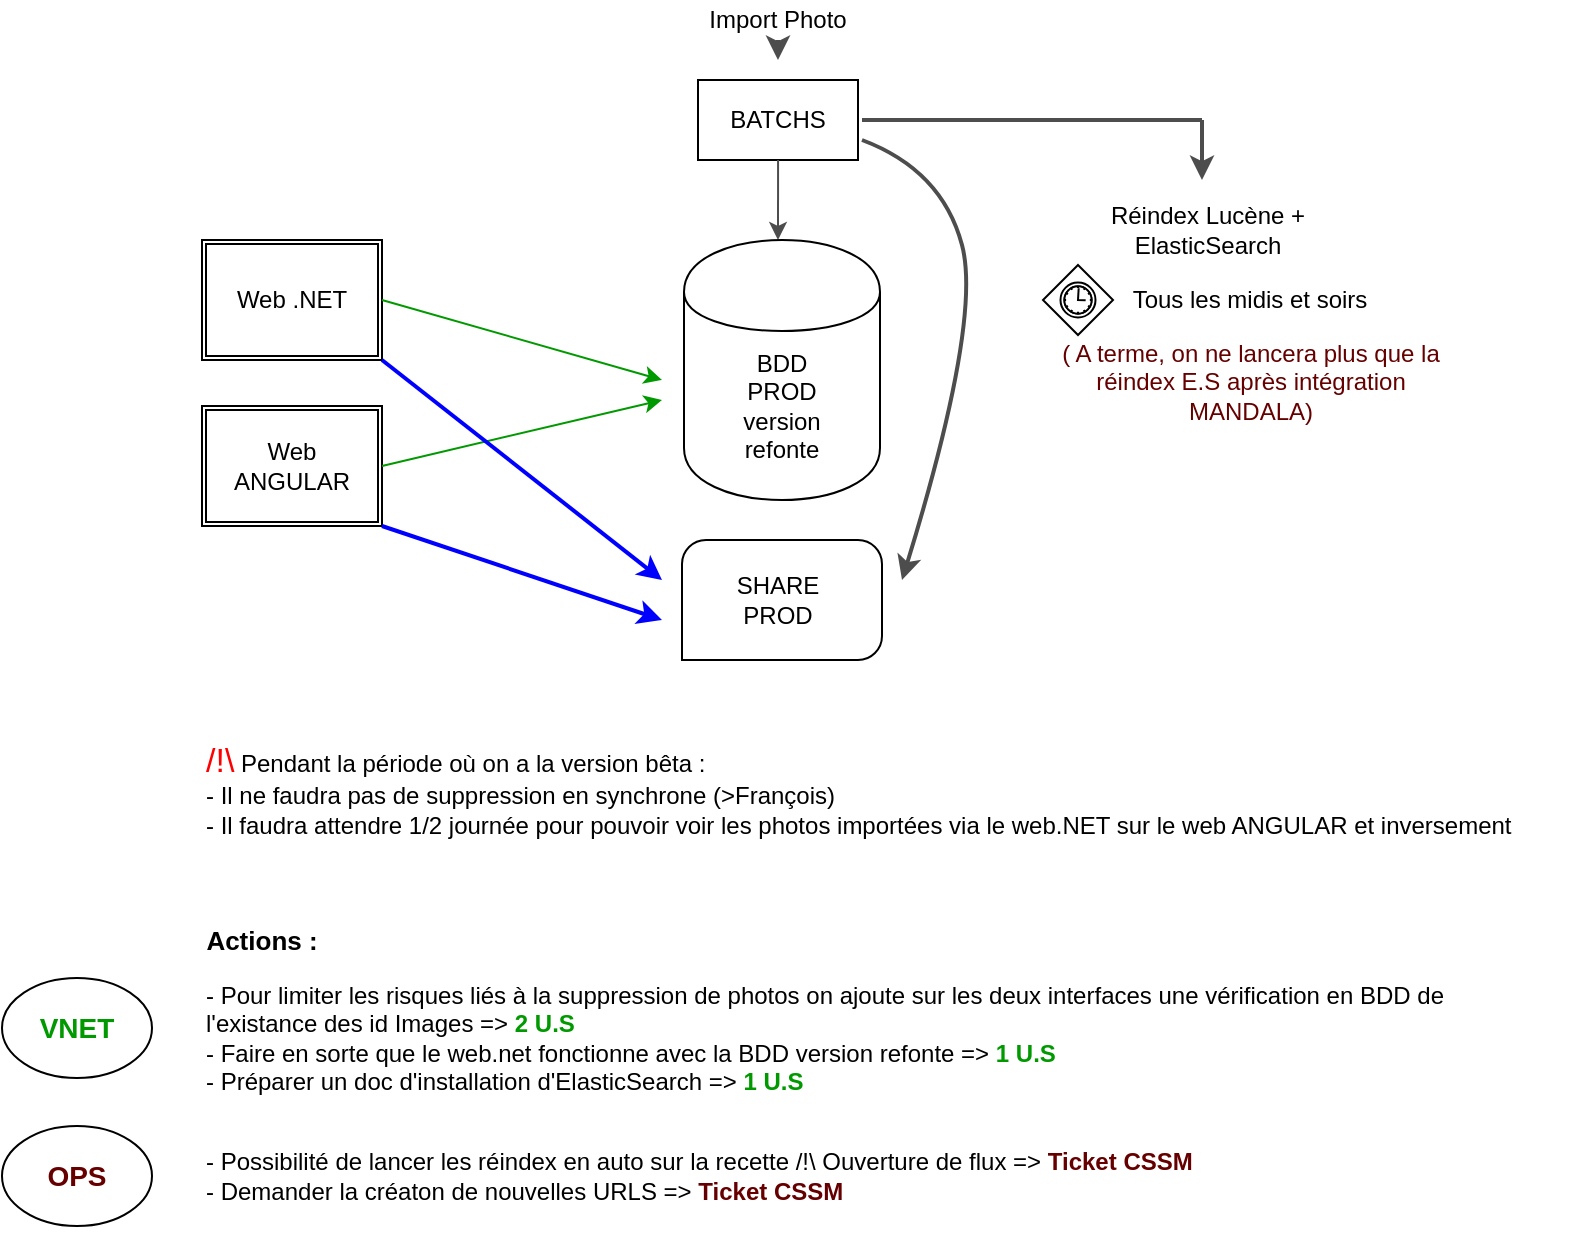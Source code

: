 <mxfile pages="1" version="11.2.9" type="github"><diagram id="4Ym69-N7P1zhP8ATjkzT" name="Page-1"><mxGraphModel dx="854" dy="465" grid="1" gridSize="10" guides="1" tooltips="1" connect="1" arrows="1" fold="1" page="1" pageScale="1" pageWidth="827" pageHeight="1169" math="0" shadow="0"><root><mxCell id="0"/><mxCell id="1" parent="0"/><mxCell id="7bjQOUpqDw-oENlanU0Y-1" value="BATCHS" style="rounded=0;whiteSpace=wrap;html=1;" vertex="1" parent="1"><mxGeometry x="378" y="90" width="80" height="40" as="geometry"/></mxCell><mxCell id="7bjQOUpqDw-oENlanU0Y-2" value="Import Photo" style="text;html=1;strokeColor=none;fillColor=none;align=center;verticalAlign=middle;whiteSpace=wrap;rounded=0;" vertex="1" parent="1"><mxGeometry x="378" y="50" width="80" height="20" as="geometry"/></mxCell><mxCell id="7bjQOUpqDw-oENlanU0Y-3" value="" style="endArrow=classic;html=1;exitX=0.417;exitY=1;exitDx=0;exitDy=0;exitPerimeter=0;strokeColor=#4D4D4D;" edge="1" parent="1"><mxGeometry width="50" height="50" relative="1" as="geometry"><mxPoint x="418.04" y="130" as="sourcePoint"/><mxPoint x="418" y="170" as="targetPoint"/></mxGeometry></mxCell><mxCell id="7bjQOUpqDw-oENlanU0Y-4" value="" style="shape=cylinder;whiteSpace=wrap;html=1;boundedLbl=1;backgroundOutline=1;" vertex="1" parent="1"><mxGeometry x="371" y="170" width="98" height="130" as="geometry"/></mxCell><mxCell id="7bjQOUpqDw-oENlanU0Y-5" value="&lt;div&gt;BDD PROD&lt;/div&gt;&lt;div&gt;version refonte&lt;br&gt;&lt;/div&gt;" style="text;html=1;strokeColor=none;fillColor=none;align=center;verticalAlign=middle;whiteSpace=wrap;rounded=0;" vertex="1" parent="1"><mxGeometry x="395" y="237.5" width="50" height="31" as="geometry"/></mxCell><mxCell id="7bjQOUpqDw-oENlanU0Y-6" value="Web .NET" style="shape=ext;double=1;rounded=0;whiteSpace=wrap;html=1;" vertex="1" parent="1"><mxGeometry x="130" y="170" width="90" height="60" as="geometry"/></mxCell><mxCell id="7bjQOUpqDw-oENlanU0Y-7" value="Web ANGULAR" style="shape=ext;double=1;rounded=0;whiteSpace=wrap;html=1;" vertex="1" parent="1"><mxGeometry x="130" y="253" width="90" height="60" as="geometry"/></mxCell><mxCell id="7bjQOUpqDw-oENlanU0Y-8" value="" style="endArrow=classic;html=1;exitX=1;exitY=0.5;exitDx=0;exitDy=0;strokeColor=#009900;" edge="1" parent="1" source="7bjQOUpqDw-oENlanU0Y-7"><mxGeometry width="50" height="50" relative="1" as="geometry"><mxPoint x="260" y="287.5" as="sourcePoint"/><mxPoint x="360" y="250" as="targetPoint"/></mxGeometry></mxCell><mxCell id="7bjQOUpqDw-oENlanU0Y-10" value="" style="endArrow=classic;html=1;exitX=1;exitY=0.5;exitDx=0;exitDy=0;strokeColor=#009900;" edge="1" parent="1" source="7bjQOUpqDw-oENlanU0Y-6"><mxGeometry width="50" height="50" relative="1" as="geometry"><mxPoint x="220" y="225" as="sourcePoint"/><mxPoint x="360" y="240" as="targetPoint"/></mxGeometry></mxCell><mxCell id="7bjQOUpqDw-oENlanU0Y-11" value="" style="endArrow=classic;html=1;strokeColor=#0000FF;strokeWidth=2;" edge="1" parent="1"><mxGeometry width="50" height="50" relative="1" as="geometry"><mxPoint x="220" y="230" as="sourcePoint"/><mxPoint x="360" y="340" as="targetPoint"/></mxGeometry></mxCell><mxCell id="7bjQOUpqDw-oENlanU0Y-12" value="" style="endArrow=classic;html=1;strokeColor=#0000FF;strokeWidth=2;" edge="1" parent="1"><mxGeometry width="50" height="50" relative="1" as="geometry"><mxPoint x="220" y="313" as="sourcePoint"/><mxPoint x="360" y="360" as="targetPoint"/></mxGeometry></mxCell><mxCell id="7bjQOUpqDw-oENlanU0Y-13" value="" style="verticalLabelPosition=bottom;verticalAlign=top;html=1;shape=mxgraph.basic.three_corner_round_rect;dx=6;" vertex="1" parent="1"><mxGeometry x="370" y="320" width="100" height="60" as="geometry"/></mxCell><mxCell id="7bjQOUpqDw-oENlanU0Y-14" value="SHARE PROD" style="text;html=1;strokeColor=none;fillColor=none;align=center;verticalAlign=middle;whiteSpace=wrap;rounded=0;" vertex="1" parent="1"><mxGeometry x="398" y="340" width="40" height="20" as="geometry"/></mxCell><mxCell id="7bjQOUpqDw-oENlanU0Y-15" value="" style="curved=1;endArrow=classic;html=1;strokeColor=#4D4D4D;strokeWidth=2;" edge="1" parent="1"><mxGeometry width="50" height="50" relative="1" as="geometry"><mxPoint x="460" y="120" as="sourcePoint"/><mxPoint x="480" y="340" as="targetPoint"/><Array as="points"><mxPoint x="500" y="135"/><mxPoint x="520" y="210"/></Array></mxGeometry></mxCell><mxCell id="7bjQOUpqDw-oENlanU0Y-16" value="" style="endArrow=none;html=1;strokeColor=#4D4D4D;strokeWidth=2;" edge="1" parent="1"><mxGeometry width="50" height="50" relative="1" as="geometry"><mxPoint x="460" y="110" as="sourcePoint"/><mxPoint x="630" y="110" as="targetPoint"/></mxGeometry></mxCell><mxCell id="7bjQOUpqDw-oENlanU0Y-17" value="" style="endArrow=classic;html=1;strokeColor=#4D4D4D;strokeWidth=2;" edge="1" parent="1"><mxGeometry width="50" height="50" relative="1" as="geometry"><mxPoint x="630" y="110" as="sourcePoint"/><mxPoint x="630" y="140" as="targetPoint"/></mxGeometry></mxCell><mxCell id="7bjQOUpqDw-oENlanU0Y-18" value="Réindex Lucène + ElasticSearch" style="text;html=1;strokeColor=none;fillColor=none;align=center;verticalAlign=middle;whiteSpace=wrap;rounded=0;" vertex="1" parent="1"><mxGeometry x="568" y="150" width="130" height="30" as="geometry"/></mxCell><mxCell id="7bjQOUpqDw-oENlanU0Y-20" value="" style="shape=mxgraph.bpmn.shape;html=1;verticalLabelPosition=bottom;labelBackgroundColor=#ffffff;verticalAlign=top;align=center;perimeter=rhombusPerimeter;background=gateway;outlineConnect=0;outline=catching;symbol=timer;" vertex="1" parent="1"><mxGeometry x="550.5" y="182.5" width="35" height="35" as="geometry"/></mxCell><mxCell id="7bjQOUpqDw-oENlanU0Y-21" value="Tous les midis et soirs" style="text;html=1;strokeColor=none;fillColor=none;align=center;verticalAlign=middle;whiteSpace=wrap;rounded=0;" vertex="1" parent="1"><mxGeometry x="578" y="190" width="152" height="20" as="geometry"/></mxCell><mxCell id="7bjQOUpqDw-oENlanU0Y-22" value="( A terme, on ne lancera plus que la réindex E.S après intégration MANDALA)" style="text;html=1;strokeColor=none;fillColor=none;align=center;verticalAlign=middle;whiteSpace=wrap;rounded=0;fontColor=#660000;" vertex="1" parent="1"><mxGeometry x="556.5" y="213.5" width="195" height="55" as="geometry"/></mxCell><mxCell id="7bjQOUpqDw-oENlanU0Y-23" value="&lt;div&gt;&lt;font style=&quot;font-size: 17px&quot; color=&quot;#FF0000&quot;&gt;/!\&lt;/font&gt; Pendant la période où on a la version bêta : &lt;br&gt;&lt;/div&gt;&lt;div align=&quot;left&quot;&gt;- Il ne faudra pas de suppression en synchrone (&amp;gt;François) &lt;br&gt;&lt;/div&gt;&lt;div&gt;- Il faudra attendre 1/2 journée pour pouvoir voir les photos importées via le web.NET sur le web ANGULAR et inversement&lt;br&gt;&lt;/div&gt;" style="text;html=1;strokeColor=none;fillColor=none;align=left;verticalAlign=middle;whiteSpace=wrap;rounded=0;fontColor=#000000;" vertex="1" parent="1"><mxGeometry x="130" y="400" width="690" height="90" as="geometry"/></mxCell><mxCell id="7bjQOUpqDw-oENlanU0Y-24" value="&lt;font style=&quot;font-size: 13px&quot;&gt;&lt;b&gt;Actions :&lt;/b&gt;&lt;/font&gt;" style="text;html=1;strokeColor=none;fillColor=none;align=center;verticalAlign=middle;whiteSpace=wrap;rounded=0;fontColor=#000000;" vertex="1" parent="1"><mxGeometry x="130" y="510" width="60" height="20" as="geometry"/></mxCell><mxCell id="7bjQOUpqDw-oENlanU0Y-25" value="&lt;div&gt;- Pour limiter les risques liés à la suppression de photos on ajoute sur les deux interfaces une vérification en BDD de l'existance des id Images =&amp;gt; &lt;b&gt;&lt;font color=&quot;#009900&quot;&gt;2 U.S&lt;/font&gt;&lt;/b&gt;&lt;/div&gt;&lt;div&gt;- Faire en sorte que le web.net fonctionne avec la BDD version refonte =&amp;gt; &lt;b&gt;&lt;font color=&quot;#009900&quot;&gt;1 U.S&lt;/font&gt;&lt;/b&gt;&lt;/div&gt;&lt;div&gt;- Préparer un doc d'installation d'ElasticSearch =&amp;gt; &lt;b&gt;&lt;font color=&quot;#009900&quot;&gt;1 U.S&lt;/font&gt;&lt;/b&gt;&lt;br&gt;&lt;/div&gt;" style="text;html=1;strokeColor=none;fillColor=none;align=left;verticalAlign=middle;whiteSpace=wrap;rounded=0;fontColor=#000000;" vertex="1" parent="1"><mxGeometry x="130" y="539" width="670" height="60" as="geometry"/></mxCell><mxCell id="7bjQOUpqDw-oENlanU0Y-27" value="&lt;font color=&quot;#000000&quot;&gt;- Possibilité de lancer les réindex en auto sur la recette /!\ Ouverture de flux =&amp;gt; &lt;b&gt;&lt;font color=&quot;#660000&quot;&gt;Ticket CSSM&lt;/font&gt;&lt;/b&gt; &lt;br&gt;&lt;/font&gt;&lt;div&gt;&lt;font color=&quot;#000000&quot;&gt;- Demander la créaton de nouvelles URLS =&amp;gt;&lt;/font&gt; &lt;b&gt;Ticket CSSM&lt;/b&gt;&lt;br&gt;&lt;/div&gt;" style="text;html=1;strokeColor=none;fillColor=none;align=left;verticalAlign=middle;whiteSpace=wrap;rounded=0;fontColor=#660000;" vertex="1" parent="1"><mxGeometry x="130" y="608" width="670" height="60" as="geometry"/></mxCell><mxCell id="7bjQOUpqDw-oENlanU0Y-28" value="&lt;div style=&quot;font-size: 14px&quot; align=&quot;center&quot;&gt;&lt;b&gt;&lt;font style=&quot;font-size: 14px&quot;&gt;VNET&lt;/font&gt;&lt;/b&gt;&lt;/div&gt;" style="ellipse;whiteSpace=wrap;html=1;fontColor=#009900;align=center;" vertex="1" parent="1"><mxGeometry x="30" y="539" width="75" height="50" as="geometry"/></mxCell><mxCell id="7bjQOUpqDw-oENlanU0Y-29" value="&lt;div style=&quot;font-size: 14px&quot; align=&quot;center&quot;&gt;&lt;b&gt;&lt;font color=&quot;#660000&quot;&gt;OPS&lt;/font&gt;&lt;/b&gt;&lt;/div&gt;" style="ellipse;whiteSpace=wrap;html=1;fontColor=#000000;align=center;" vertex="1" parent="1"><mxGeometry x="30" y="613" width="75" height="50" as="geometry"/></mxCell><mxCell id="7bjQOUpqDw-oENlanU0Y-30" value="" style="endArrow=classic;html=1;strokeColor=#4D4D4D;strokeWidth=2;fontColor=#000000;exitX=0.5;exitY=1;exitDx=0;exitDy=0;" edge="1" parent="1" source="7bjQOUpqDw-oENlanU0Y-2"><mxGeometry width="50" height="50" relative="1" as="geometry"><mxPoint x="393" y="85" as="sourcePoint"/><mxPoint x="418" y="80" as="targetPoint"/></mxGeometry></mxCell></root></mxGraphModel></diagram></mxfile>